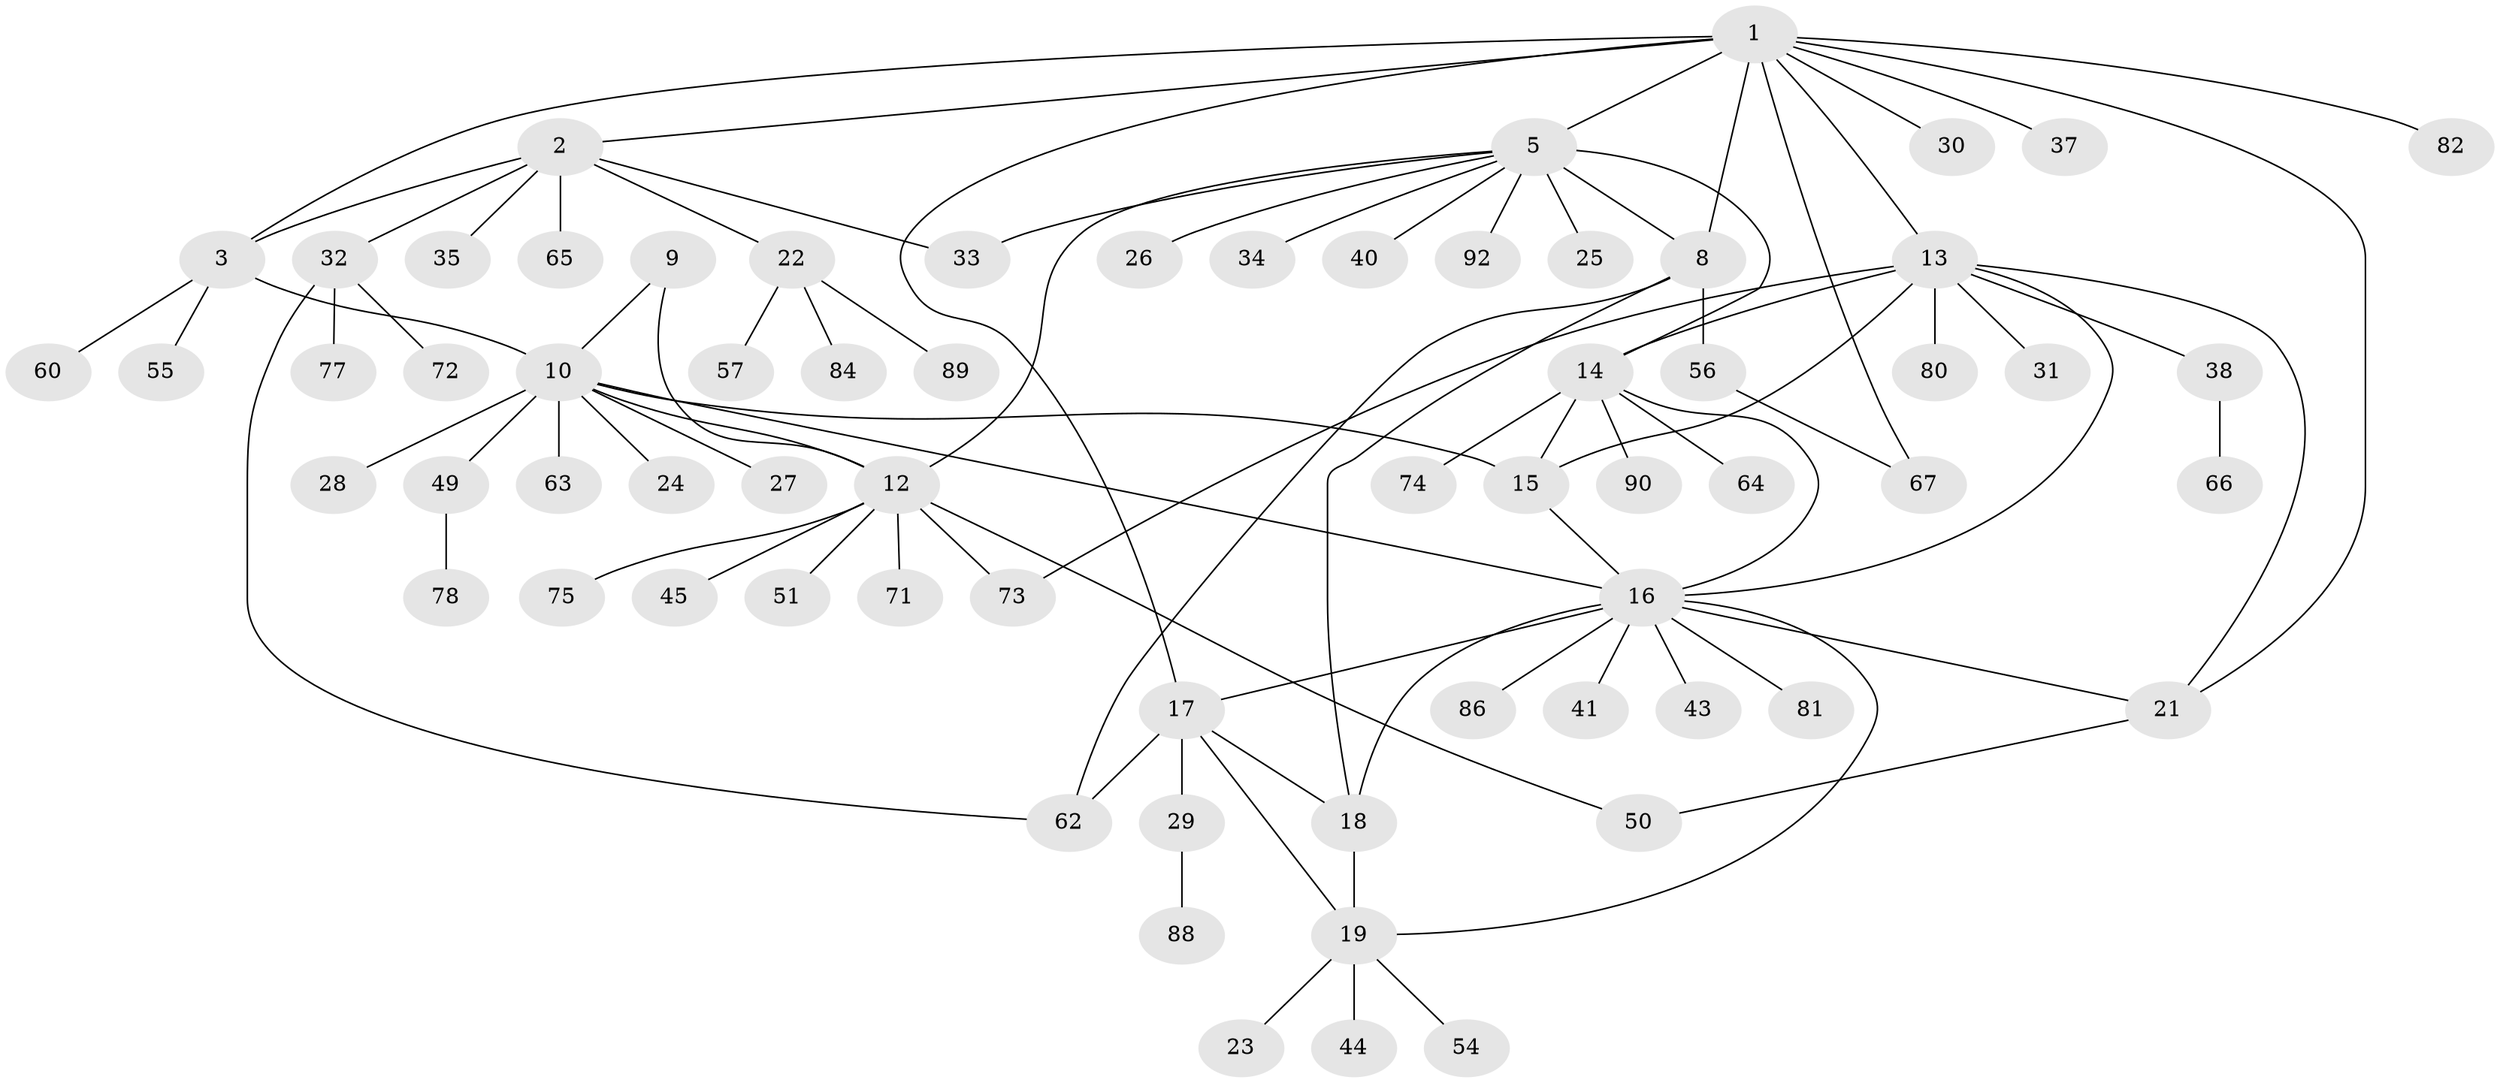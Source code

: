 // Generated by graph-tools (version 1.1) at 2025/52/02/27/25 19:52:21]
// undirected, 67 vertices, 89 edges
graph export_dot {
graph [start="1"]
  node [color=gray90,style=filled];
  1 [super="+6"];
  2 [super="+4"];
  3 [super="+42"];
  5 [super="+7"];
  8 [super="+70"];
  9;
  10 [super="+11"];
  12 [super="+53"];
  13 [super="+83"];
  14 [super="+47"];
  15;
  16 [super="+20"];
  17;
  18 [super="+58"];
  19 [super="+87"];
  21 [super="+39"];
  22 [super="+69"];
  23;
  24;
  25;
  26;
  27;
  28;
  29 [super="+91"];
  30;
  31 [super="+36"];
  32 [super="+59"];
  33 [super="+52"];
  34;
  35 [super="+68"];
  37;
  38 [super="+76"];
  40;
  41 [super="+48"];
  43;
  44;
  45 [super="+46"];
  49;
  50;
  51;
  54;
  55;
  56 [super="+61"];
  57;
  60;
  62 [super="+85"];
  63;
  64;
  65;
  66;
  67;
  71 [super="+79"];
  72;
  73;
  74;
  75;
  77;
  78;
  80;
  81;
  82;
  84;
  86;
  88;
  89;
  90;
  92;
  1 -- 2 [weight=2];
  1 -- 3;
  1 -- 13;
  1 -- 17;
  1 -- 30 [weight=2];
  1 -- 37;
  1 -- 67;
  1 -- 82;
  1 -- 5 [weight=2];
  1 -- 21;
  1 -- 8;
  2 -- 3 [weight=2];
  2 -- 22;
  2 -- 32;
  2 -- 65;
  2 -- 33;
  2 -- 35;
  3 -- 10;
  3 -- 55;
  3 -- 60;
  5 -- 8 [weight=2];
  5 -- 33;
  5 -- 34;
  5 -- 40;
  5 -- 12;
  5 -- 14;
  5 -- 25;
  5 -- 26;
  5 -- 92;
  8 -- 18;
  8 -- 56;
  8 -- 62;
  9 -- 10 [weight=2];
  9 -- 12;
  10 -- 12 [weight=2];
  10 -- 15;
  10 -- 24;
  10 -- 49;
  10 -- 63;
  10 -- 27;
  10 -- 28;
  10 -- 16;
  12 -- 45;
  12 -- 50;
  12 -- 51;
  12 -- 71;
  12 -- 73;
  12 -- 75;
  13 -- 14;
  13 -- 15;
  13 -- 16;
  13 -- 21;
  13 -- 31;
  13 -- 38;
  13 -- 80;
  13 -- 73;
  14 -- 15;
  14 -- 16;
  14 -- 64;
  14 -- 74;
  14 -- 90;
  15 -- 16;
  16 -- 43;
  16 -- 81;
  16 -- 17;
  16 -- 18;
  16 -- 19;
  16 -- 21;
  16 -- 86;
  16 -- 41;
  17 -- 18;
  17 -- 19;
  17 -- 29;
  17 -- 62;
  18 -- 19;
  19 -- 23;
  19 -- 44;
  19 -- 54;
  21 -- 50;
  22 -- 57;
  22 -- 84;
  22 -- 89;
  29 -- 88;
  32 -- 77;
  32 -- 72;
  32 -- 62;
  38 -- 66;
  49 -- 78;
  56 -- 67;
}
